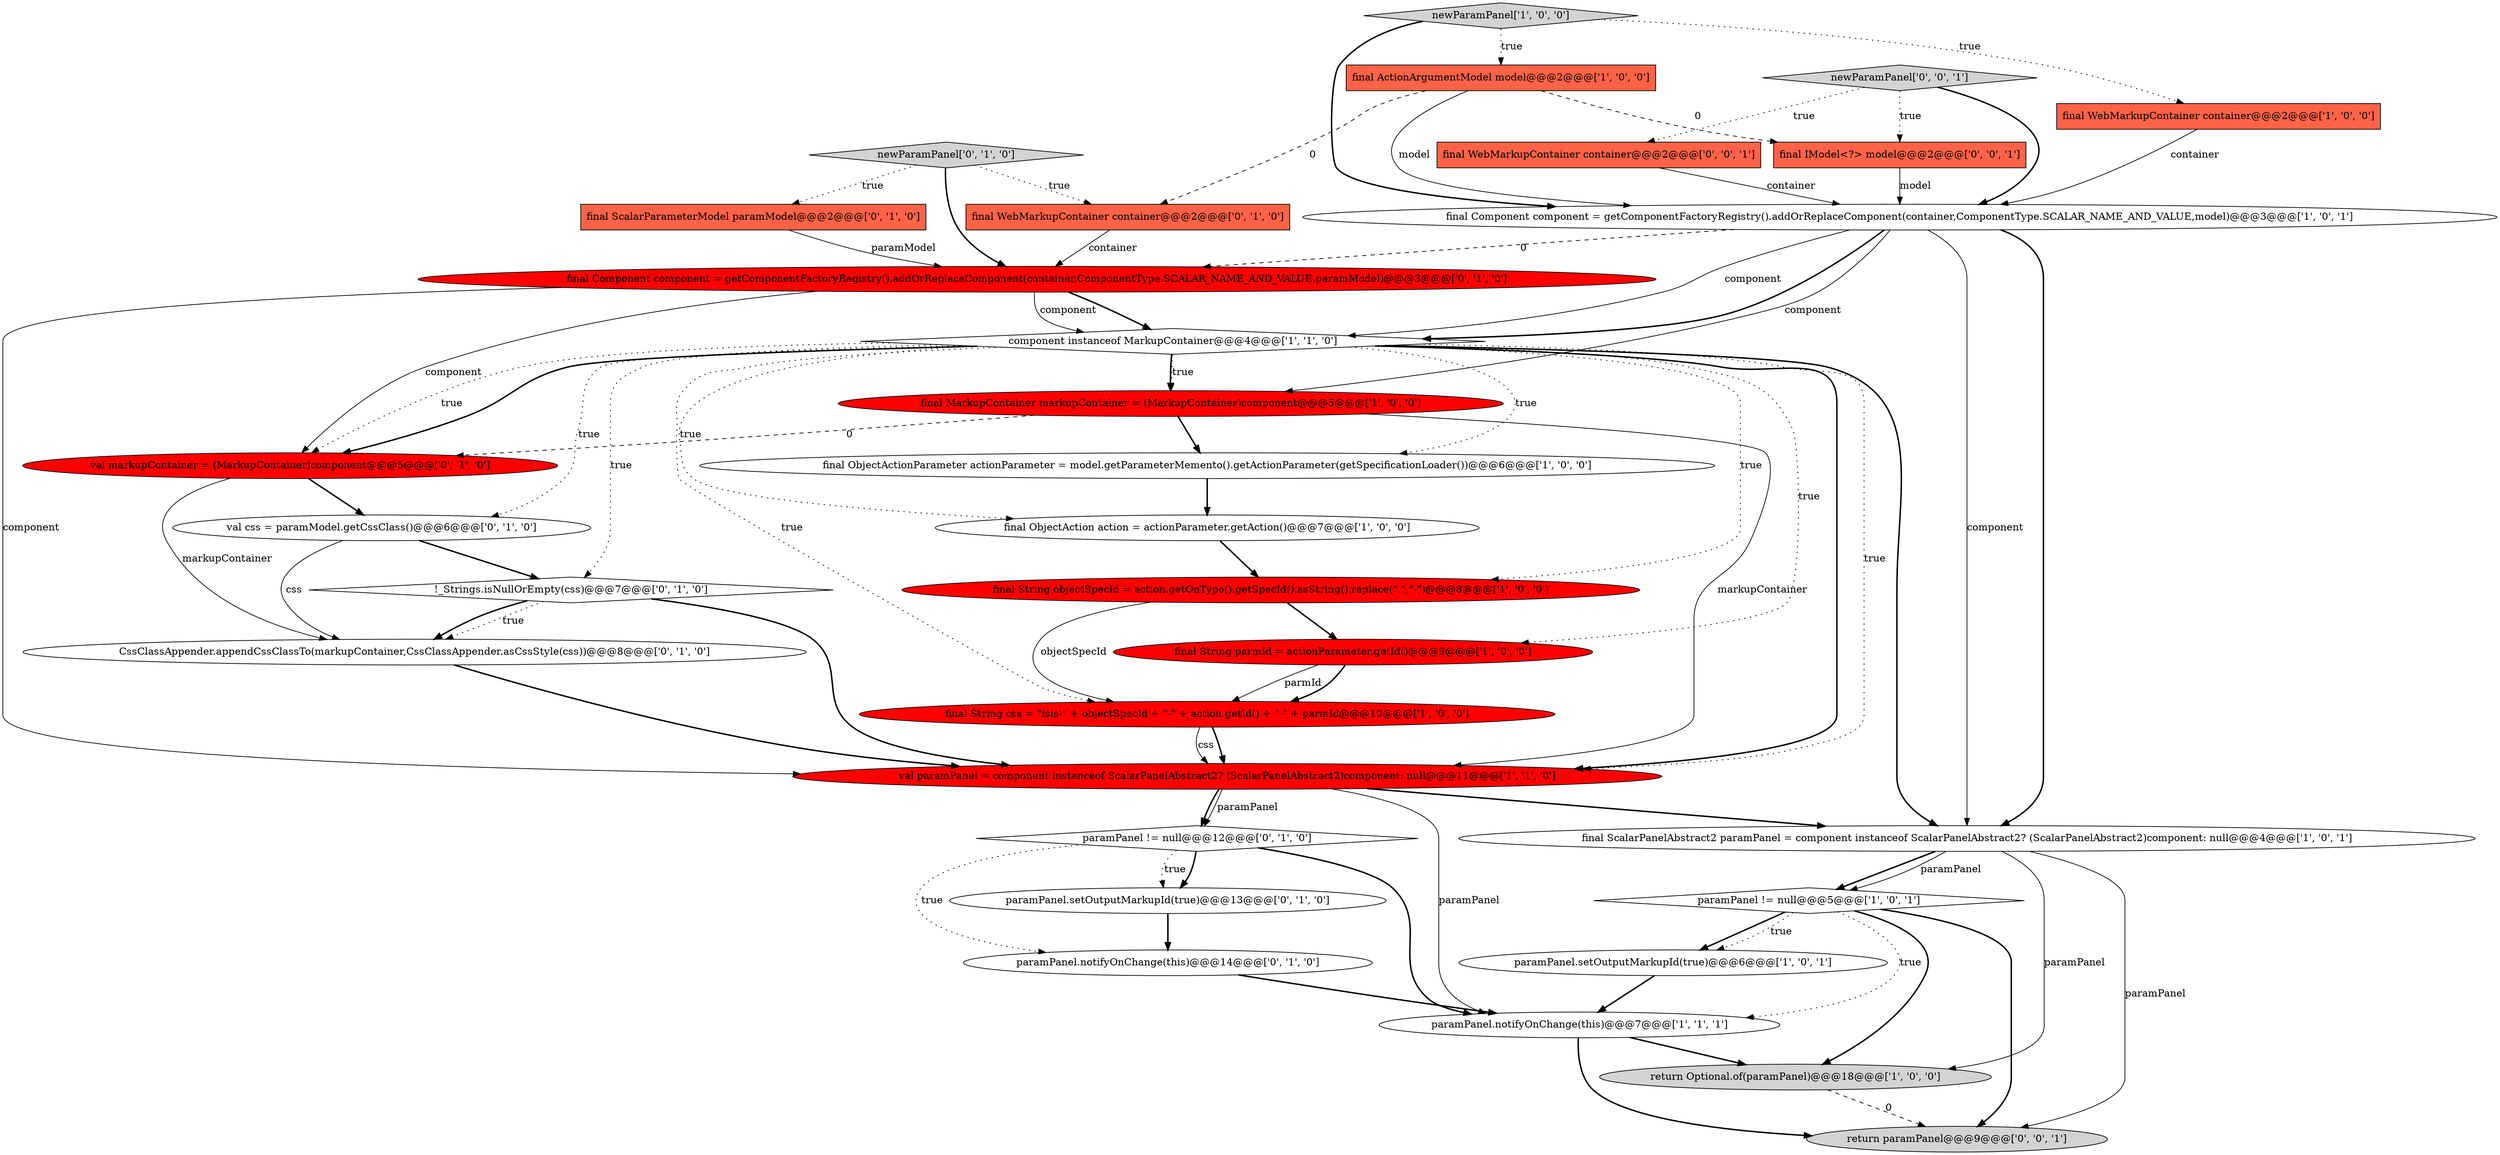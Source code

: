 digraph {
3 [style = filled, label = "paramPanel.setOutputMarkupId(true)@@@6@@@['1', '0', '1']", fillcolor = white, shape = ellipse image = "AAA0AAABBB1BBB"];
24 [style = filled, label = "paramPanel.setOutputMarkupId(true)@@@13@@@['0', '1', '0']", fillcolor = white, shape = ellipse image = "AAA0AAABBB2BBB"];
14 [style = filled, label = "paramPanel != null@@@5@@@['1', '0', '1']", fillcolor = white, shape = diamond image = "AAA0AAABBB1BBB"];
13 [style = filled, label = "final String parmId = actionParameter.getId()@@@9@@@['1', '0', '0']", fillcolor = red, shape = ellipse image = "AAA1AAABBB1BBB"];
29 [style = filled, label = "final IModel<?> model@@@2@@@['0', '0', '1']", fillcolor = tomato, shape = box image = "AAA0AAABBB3BBB"];
31 [style = filled, label = "newParamPanel['0', '0', '1']", fillcolor = lightgray, shape = diamond image = "AAA0AAABBB3BBB"];
23 [style = filled, label = "paramPanel != null@@@12@@@['0', '1', '0']", fillcolor = white, shape = diamond image = "AAA0AAABBB2BBB"];
17 [style = filled, label = "newParamPanel['0', '1', '0']", fillcolor = lightgray, shape = diamond image = "AAA0AAABBB2BBB"];
16 [style = filled, label = "newParamPanel['1', '0', '0']", fillcolor = lightgray, shape = diamond image = "AAA0AAABBB1BBB"];
0 [style = filled, label = "final ObjectAction action = actionParameter.getAction()@@@7@@@['1', '0', '0']", fillcolor = white, shape = ellipse image = "AAA0AAABBB1BBB"];
9 [style = filled, label = "final String css = \"isis-\" + objectSpecId + \"-\" + action.getId() + \"-\" + parmId@@@10@@@['1', '0', '0']", fillcolor = red, shape = ellipse image = "AAA1AAABBB1BBB"];
11 [style = filled, label = "final ScalarPanelAbstract2 paramPanel = component instanceof ScalarPanelAbstract2? (ScalarPanelAbstract2)component: null@@@4@@@['1', '0', '1']", fillcolor = white, shape = ellipse image = "AAA0AAABBB1BBB"];
12 [style = filled, label = "final MarkupContainer markupContainer = (MarkupContainer)component@@@5@@@['1', '0', '0']", fillcolor = red, shape = ellipse image = "AAA1AAABBB1BBB"];
7 [style = filled, label = "return Optional.of(paramPanel)@@@18@@@['1', '0', '0']", fillcolor = lightgray, shape = ellipse image = "AAA0AAABBB1BBB"];
1 [style = filled, label = "final WebMarkupContainer container@@@2@@@['1', '0', '0']", fillcolor = tomato, shape = box image = "AAA0AAABBB1BBB"];
15 [style = filled, label = "val paramPanel = component instanceof ScalarPanelAbstract2? (ScalarPanelAbstract2)component: null@@@11@@@['1', '1', '0']", fillcolor = red, shape = ellipse image = "AAA1AAABBB1BBB"];
18 [style = filled, label = "paramPanel.notifyOnChange(this)@@@14@@@['0', '1', '0']", fillcolor = white, shape = ellipse image = "AAA0AAABBB2BBB"];
2 [style = filled, label = "final String objectSpecId = action.getOnType().getSpecId().asString().replace(\".\",\"-\")@@@8@@@['1', '0', '0']", fillcolor = red, shape = ellipse image = "AAA1AAABBB1BBB"];
22 [style = filled, label = "val css = paramModel.getCssClass()@@@6@@@['0', '1', '0']", fillcolor = white, shape = ellipse image = "AAA0AAABBB2BBB"];
30 [style = filled, label = "return paramPanel@@@9@@@['0', '0', '1']", fillcolor = lightgray, shape = ellipse image = "AAA0AAABBB3BBB"];
10 [style = filled, label = "final ObjectActionParameter actionParameter = model.getParameterMemento().getActionParameter(getSpecificationLoader())@@@6@@@['1', '0', '0']", fillcolor = white, shape = ellipse image = "AAA0AAABBB1BBB"];
20 [style = filled, label = "!_Strings.isNullOrEmpty(css)@@@7@@@['0', '1', '0']", fillcolor = white, shape = diamond image = "AAA0AAABBB2BBB"];
5 [style = filled, label = "final Component component = getComponentFactoryRegistry().addOrReplaceComponent(container,ComponentType.SCALAR_NAME_AND_VALUE,model)@@@3@@@['1', '0', '1']", fillcolor = white, shape = ellipse image = "AAA0AAABBB1BBB"];
28 [style = filled, label = "final WebMarkupContainer container@@@2@@@['0', '0', '1']", fillcolor = tomato, shape = box image = "AAA0AAABBB3BBB"];
8 [style = filled, label = "final ActionArgumentModel model@@@2@@@['1', '0', '0']", fillcolor = tomato, shape = box image = "AAA1AAABBB1BBB"];
21 [style = filled, label = "final ScalarParameterModel paramModel@@@2@@@['0', '1', '0']", fillcolor = tomato, shape = box image = "AAA0AAABBB2BBB"];
25 [style = filled, label = "val markupContainer = (MarkupContainer)component@@@5@@@['0', '1', '0']", fillcolor = red, shape = ellipse image = "AAA1AAABBB2BBB"];
4 [style = filled, label = "paramPanel.notifyOnChange(this)@@@7@@@['1', '1', '1']", fillcolor = white, shape = ellipse image = "AAA0AAABBB1BBB"];
6 [style = filled, label = "component instanceof MarkupContainer@@@4@@@['1', '1', '0']", fillcolor = white, shape = diamond image = "AAA0AAABBB1BBB"];
26 [style = filled, label = "final WebMarkupContainer container@@@2@@@['0', '1', '0']", fillcolor = tomato, shape = box image = "AAA1AAABBB2BBB"];
19 [style = filled, label = "CssClassAppender.appendCssClassTo(markupContainer,CssClassAppender.asCssStyle(css))@@@8@@@['0', '1', '0']", fillcolor = white, shape = ellipse image = "AAA0AAABBB2BBB"];
27 [style = filled, label = "final Component component = getComponentFactoryRegistry().addOrReplaceComponent(container,ComponentType.SCALAR_NAME_AND_VALUE,paramModel)@@@3@@@['0', '1', '0']", fillcolor = red, shape = ellipse image = "AAA1AAABBB2BBB"];
14->3 [style = bold, label=""];
16->8 [style = dotted, label="true"];
28->5 [style = solid, label="container"];
15->23 [style = bold, label=""];
23->18 [style = dotted, label="true"];
17->26 [style = dotted, label="true"];
12->15 [style = solid, label="markupContainer"];
14->30 [style = bold, label=""];
25->22 [style = bold, label=""];
1->5 [style = solid, label="container"];
11->14 [style = bold, label=""];
11->7 [style = solid, label="paramPanel"];
31->5 [style = bold, label=""];
0->2 [style = bold, label=""];
6->13 [style = dotted, label="true"];
27->25 [style = solid, label="component"];
23->4 [style = bold, label=""];
15->23 [style = solid, label="paramPanel"];
21->27 [style = solid, label="paramModel"];
2->9 [style = solid, label="objectSpecId"];
25->19 [style = solid, label="markupContainer"];
6->22 [style = dotted, label="true"];
11->14 [style = solid, label="paramPanel"];
15->4 [style = solid, label="paramPanel"];
29->5 [style = solid, label="model"];
3->4 [style = bold, label=""];
27->6 [style = bold, label=""];
4->7 [style = bold, label=""];
6->15 [style = bold, label=""];
24->18 [style = bold, label=""];
31->28 [style = dotted, label="true"];
14->7 [style = bold, label=""];
2->13 [style = bold, label=""];
11->30 [style = solid, label="paramPanel"];
6->20 [style = dotted, label="true"];
13->9 [style = solid, label="parmId"];
27->15 [style = solid, label="component"];
6->10 [style = dotted, label="true"];
22->19 [style = solid, label="css"];
23->24 [style = bold, label=""];
12->10 [style = bold, label=""];
6->2 [style = dotted, label="true"];
5->27 [style = dashed, label="0"];
12->25 [style = dashed, label="0"];
5->6 [style = bold, label=""];
15->11 [style = bold, label=""];
22->20 [style = bold, label=""];
18->4 [style = bold, label=""];
4->30 [style = bold, label=""];
5->11 [style = solid, label="component"];
27->6 [style = solid, label="component"];
26->27 [style = solid, label="container"];
9->15 [style = bold, label=""];
6->9 [style = dotted, label="true"];
6->11 [style = bold, label=""];
16->1 [style = dotted, label="true"];
10->0 [style = bold, label=""];
6->25 [style = dotted, label="true"];
7->30 [style = dashed, label="0"];
14->3 [style = dotted, label="true"];
16->5 [style = bold, label=""];
8->5 [style = solid, label="model"];
5->6 [style = solid, label="component"];
5->12 [style = solid, label="component"];
5->11 [style = bold, label=""];
20->19 [style = dotted, label="true"];
13->9 [style = bold, label=""];
6->12 [style = dotted, label="true"];
6->0 [style = dotted, label="true"];
17->27 [style = bold, label=""];
19->15 [style = bold, label=""];
31->29 [style = dotted, label="true"];
9->15 [style = solid, label="css"];
20->19 [style = bold, label=""];
14->4 [style = dotted, label="true"];
20->15 [style = bold, label=""];
17->21 [style = dotted, label="true"];
8->26 [style = dashed, label="0"];
23->24 [style = dotted, label="true"];
8->29 [style = dashed, label="0"];
6->25 [style = bold, label=""];
6->15 [style = dotted, label="true"];
6->12 [style = bold, label=""];
}

